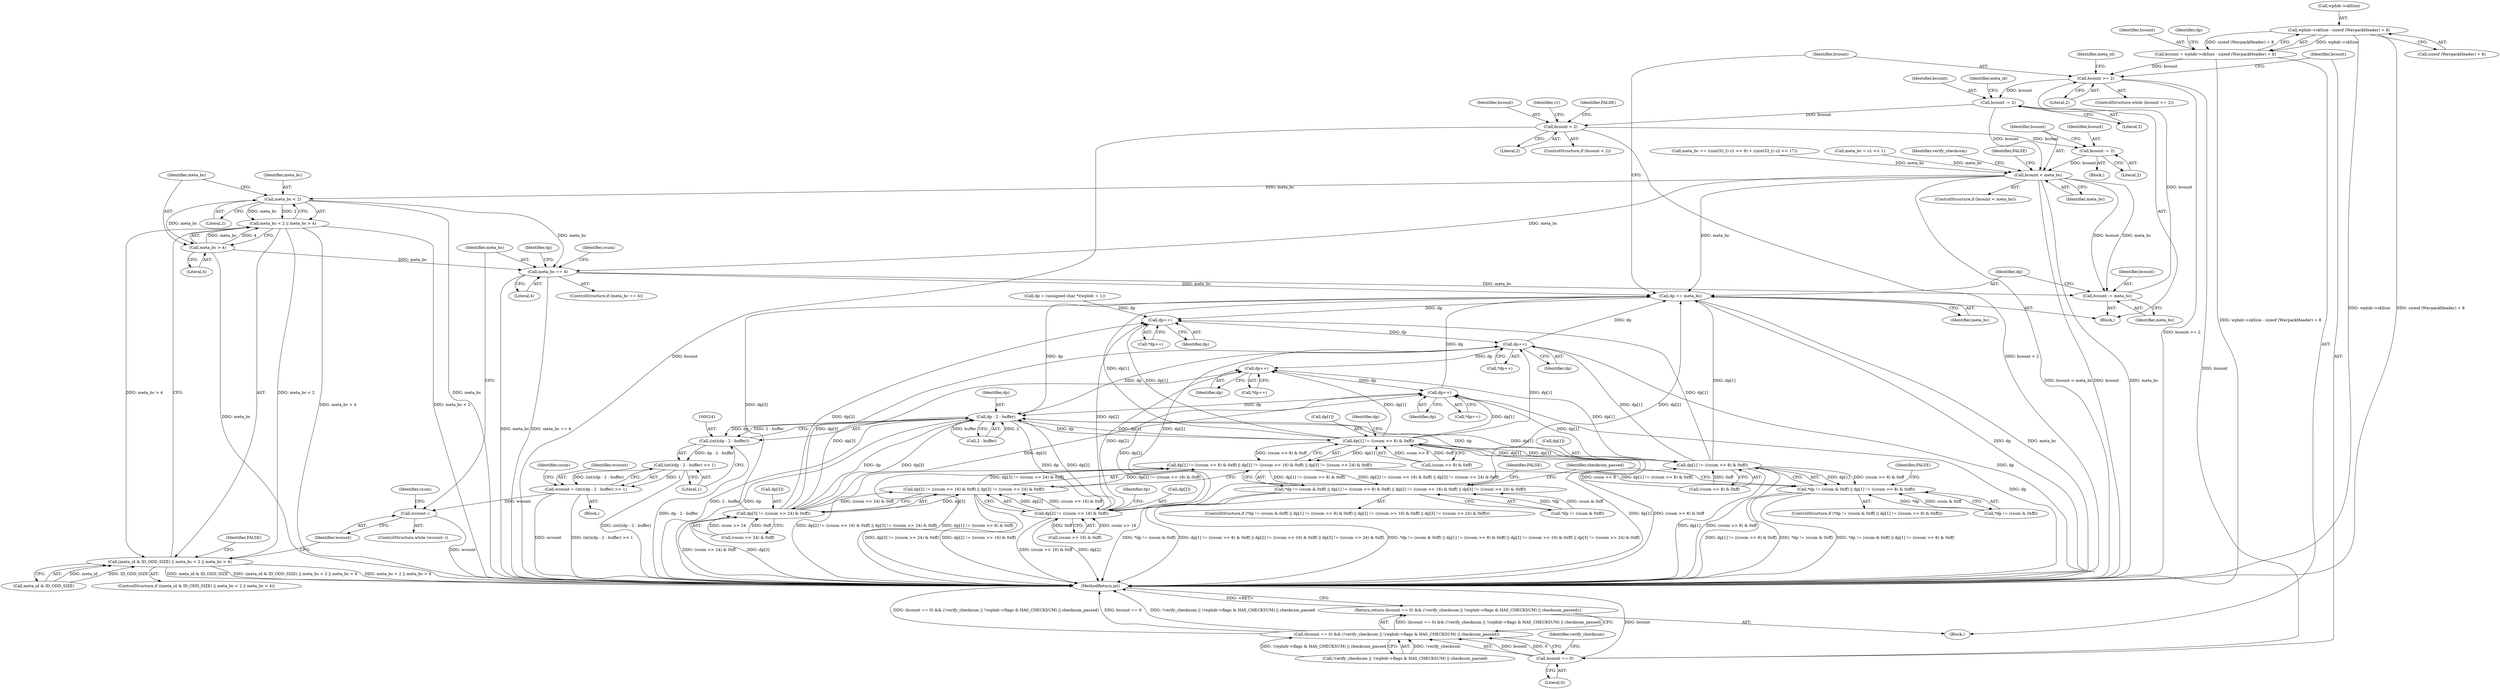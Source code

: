 digraph "0_WavPack_bba5389dc598a92bdf2b297c3ea34620b6679b5b@API" {
"1000140" [label="(Call,wphdr->ckSize - sizeof (WavpackHeader) + 8)"];
"1000138" [label="(Call,bcount = wphdr->ckSize - sizeof (WavpackHeader) + 8)"];
"1000156" [label="(Call,bcount >= 2)"];
"1000175" [label="(Call,bcount -= 2)"];
"1000184" [label="(Call,bcount < 2)"];
"1000212" [label="(Call,bcount -= 2)"];
"1000216" [label="(Call,bcount < meta_bc)"];
"1000261" [label="(Call,meta_bc < 2)"];
"1000260" [label="(Call,meta_bc < 2 || meta_bc > 4)"];
"1000256" [label="(Call,(meta_id & ID_ODD_SIZE) || meta_bc < 2 || meta_bc > 4)"];
"1000264" [label="(Call,meta_bc > 4)"];
"1000282" [label="(Call,meta_bc == 4)"];
"1000353" [label="(Call,bcount -= meta_bc)"];
"1000356" [label="(Call,dp += meta_bc)"];
"1000163" [label="(Call,dp++)"];
"1000168" [label="(Call,dp++)"];
"1000192" [label="(Call,dp++)"];
"1000197" [label="(Call,dp++)"];
"1000242" [label="(Call,dp - 2 - buffer)"];
"1000240" [label="(Call,(int)(dp - 2 - buffer))"];
"1000239" [label="(Call,(int)(dp - 2 - buffer) >> 1)"];
"1000237" [label="(Call,wcount = (int)(dp - 2 - buffer) >> 1)"];
"1000270" [label="(Call,wcount--)"];
"1000295" [label="(Call,dp[1] != ((csum >> 8) & 0xff))"];
"1000294" [label="(Call,dp[1] != ((csum >> 8) & 0xff) || dp[2] != ((csum >> 16) & 0xff) || dp[3] != ((csum >> 24) & 0xff))"];
"1000287" [label="(Call,*dp != (csum & 0xff) || dp[1] != ((csum >> 8) & 0xff) || dp[2] != ((csum >> 16) & 0xff) || dp[3] != ((csum >> 24) & 0xff))"];
"1000333" [label="(Call,*dp != (csum & 0xff) || dp[1] != ((csum >> 8) & 0xff))"];
"1000340" [label="(Call,dp[1] != ((csum >> 8) & 0xff))"];
"1000305" [label="(Call,dp[2] != ((csum >> 16) & 0xff))"];
"1000304" [label="(Call,dp[2] != ((csum >> 16) & 0xff) || dp[3] != ((csum >> 24) & 0xff))"];
"1000314" [label="(Call,dp[3] != ((csum >> 24) & 0xff))"];
"1000361" [label="(Call,bcount == 0)"];
"1000360" [label="(Call,(bcount == 0) && (!verify_checksum || !(wphdr->flags & HAS_CHECKSUM) || checksum_passed))"];
"1000359" [label="(Return,return (bcount == 0) && (!verify_checksum || !(wphdr->flags & HAS_CHECKSUM) || checksum_passed);)"];
"1000283" [label="(Identifier,meta_bc)"];
"1000177" [label="(Literal,2)"];
"1000359" [label="(Return,return (bcount == 0) && (!verify_checksum || !(wphdr->flags & HAS_CHECKSUM) || checksum_passed);)"];
"1000264" [label="(Call,meta_bc > 4)"];
"1000257" [label="(Call,meta_id & ID_ODD_SIZE)"];
"1000357" [label="(Identifier,dp)"];
"1000250" [label="(Identifier,csum)"];
"1000183" [label="(ControlStructure,if (bcount < 2))"];
"1000364" [label="(Call,!verify_checksum || !(wphdr->flags & HAS_CHECKSUM) || checksum_passed)"];
"1000375" [label="(MethodReturn,int)"];
"1000213" [label="(Identifier,bcount)"];
"1000332" [label="(ControlStructure,if (*dp != (csum & 0xff) || dp[1] != ((csum >> 8) & 0xff)))"];
"1000139" [label="(Identifier,bcount)"];
"1000260" [label="(Call,meta_bc < 2 || meta_bc > 4)"];
"1000175" [label="(Call,bcount -= 2)"];
"1000362" [label="(Identifier,bcount)"];
"1000180" [label="(Identifier,meta_id)"];
"1000268" [label="(Identifier,FALSE)"];
"1000188" [label="(Identifier,FALSE)"];
"1000355" [label="(Identifier,meta_bc)"];
"1000316" [label="(Identifier,dp)"];
"1000270" [label="(Call,wcount--)"];
"1000185" [label="(Identifier,bcount)"];
"1000199" [label="(Call,meta_bc += ((uint32_t) c1 << 9) + ((uint32_t) c2 << 17))"];
"1000361" [label="(Call,bcount == 0)"];
"1000299" [label="(Call,(csum >> 8) & 0xff)"];
"1000265" [label="(Identifier,meta_bc)"];
"1000366" [label="(Identifier,verify_checksum)"];
"1000168" [label="(Call,dp++)"];
"1000324" [label="(Identifier,FALSE)"];
"1000286" [label="(ControlStructure,if (*dp != (csum & 0xff) || dp[1] != ((csum >> 8) & 0xff) || dp[2] != ((csum >> 16) & 0xff) || dp[3] != ((csum >> 24) & 0xff)))"];
"1000212" [label="(Call,bcount -= 2)"];
"1000333" [label="(Call,*dp != (csum & 0xff) || dp[1] != ((csum >> 8) & 0xff))"];
"1000159" [label="(Block,)"];
"1000191" [label="(Call,*dp++)"];
"1000140" [label="(Call,wphdr->ckSize - sizeof (WavpackHeader) + 8)"];
"1000261" [label="(Call,meta_bc < 2)"];
"1000198" [label="(Identifier,dp)"];
"1000162" [label="(Call,*dp++)"];
"1000217" [label="(Identifier,bcount)"];
"1000138" [label="(Call,bcount = wphdr->ckSize - sizeof (WavpackHeader) + 8)"];
"1000157" [label="(Identifier,bcount)"];
"1000341" [label="(Call,dp[1])"];
"1000144" [label="(Call,sizeof (WavpackHeader) + 8)"];
"1000229" [label="(Block,)"];
"1000306" [label="(Call,dp[2])"];
"1000284" [label="(Literal,4)"];
"1000242" [label="(Call,dp - 2 - buffer)"];
"1000352" [label="(Identifier,checksum_passed)"];
"1000282" [label="(Call,meta_bc == 4)"];
"1000148" [label="(Call,dp = (unsigned char *)(wphdr + 1))"];
"1000350" [label="(Identifier,FALSE)"];
"1000287" [label="(Call,*dp != (csum & 0xff) || dp[1] != ((csum >> 8) & 0xff) || dp[2] != ((csum >> 16) & 0xff) || dp[3] != ((csum >> 24) & 0xff))"];
"1000334" [label="(Call,*dp != (csum & 0xff))"];
"1000305" [label="(Call,dp[2] != ((csum >> 16) & 0xff))"];
"1000216" [label="(Call,bcount < meta_bc)"];
"1000169" [label="(Identifier,dp)"];
"1000263" [label="(Literal,2)"];
"1000190" [label="(Identifier,c1)"];
"1000161" [label="(Identifier,meta_id)"];
"1000141" [label="(Call,wphdr->ckSize)"];
"1000186" [label="(Literal,2)"];
"1000184" [label="(Call,bcount < 2)"];
"1000309" [label="(Call,(csum >> 16) & 0xff)"];
"1000155" [label="(ControlStructure,while (bcount >= 2))"];
"1000314" [label="(Call,dp[3] != ((csum >> 24) & 0xff))"];
"1000269" [label="(ControlStructure,while (wcount--))"];
"1000266" [label="(Literal,4)"];
"1000240" [label="(Call,(int)(dp - 2 - buffer))"];
"1000344" [label="(Call,(csum >> 8) & 0xff)"];
"1000315" [label="(Call,dp[3])"];
"1000197" [label="(Call,dp++)"];
"1000244" [label="(Call,2 - buffer)"];
"1000318" [label="(Call,(csum >> 24) & 0xff)"];
"1000176" [label="(Identifier,bcount)"];
"1000363" [label="(Literal,0)"];
"1000170" [label="(Call,meta_bc = c1 << 1)"];
"1000290" [label="(Identifier,dp)"];
"1000158" [label="(Literal,2)"];
"1000196" [label="(Call,*dp++)"];
"1000271" [label="(Identifier,wcount)"];
"1000149" [label="(Identifier,dp)"];
"1000163" [label="(Call,dp++)"];
"1000238" [label="(Identifier,wcount)"];
"1000223" [label="(Identifier,verify_checksum)"];
"1000304" [label="(Call,dp[2] != ((csum >> 16) & 0xff) || dp[3] != ((csum >> 24) & 0xff))"];
"1000193" [label="(Identifier,dp)"];
"1000262" [label="(Identifier,meta_bc)"];
"1000255" [label="(ControlStructure,if ((meta_id & ID_ODD_SIZE) || meta_bc < 2 || meta_bc > 4))"];
"1000294" [label="(Call,dp[1] != ((csum >> 8) & 0xff) || dp[2] != ((csum >> 16) & 0xff) || dp[3] != ((csum >> 24) & 0xff))"];
"1000288" [label="(Call,*dp != (csum & 0xff))"];
"1000192" [label="(Call,dp++)"];
"1000156" [label="(Call,bcount >= 2)"];
"1000239" [label="(Call,(int)(dp - 2 - buffer) >> 1)"];
"1000220" [label="(Identifier,FALSE)"];
"1000218" [label="(Identifier,meta_bc)"];
"1000295" [label="(Call,dp[1] != ((csum >> 8) & 0xff))"];
"1000296" [label="(Call,dp[1])"];
"1000247" [label="(Literal,1)"];
"1000354" [label="(Identifier,bcount)"];
"1000182" [label="(Block,)"];
"1000164" [label="(Identifier,dp)"];
"1000256" [label="(Call,(meta_id & ID_ODD_SIZE) || meta_bc < 2 || meta_bc > 4)"];
"1000214" [label="(Literal,2)"];
"1000281" [label="(ControlStructure,if (meta_bc == 4))"];
"1000328" [label="(Identifier,csum)"];
"1000103" [label="(Block,)"];
"1000273" [label="(Identifier,csum)"];
"1000356" [label="(Call,dp += meta_bc)"];
"1000358" [label="(Identifier,meta_bc)"];
"1000215" [label="(ControlStructure,if (bcount < meta_bc))"];
"1000237" [label="(Call,wcount = (int)(dp - 2 - buffer) >> 1)"];
"1000243" [label="(Identifier,dp)"];
"1000340" [label="(Call,dp[1] != ((csum >> 8) & 0xff))"];
"1000360" [label="(Call,(bcount == 0) && (!verify_checksum || !(wphdr->flags & HAS_CHECKSUM) || checksum_passed))"];
"1000353" [label="(Call,bcount -= meta_bc)"];
"1000307" [label="(Identifier,dp)"];
"1000167" [label="(Call,*dp++)"];
"1000140" -> "1000138"  [label="AST: "];
"1000140" -> "1000144"  [label="CFG: "];
"1000141" -> "1000140"  [label="AST: "];
"1000144" -> "1000140"  [label="AST: "];
"1000138" -> "1000140"  [label="CFG: "];
"1000140" -> "1000375"  [label="DDG: wphdr->ckSize"];
"1000140" -> "1000375"  [label="DDG: sizeof (WavpackHeader) + 8"];
"1000140" -> "1000138"  [label="DDG: wphdr->ckSize"];
"1000140" -> "1000138"  [label="DDG: sizeof (WavpackHeader) + 8"];
"1000138" -> "1000103"  [label="AST: "];
"1000139" -> "1000138"  [label="AST: "];
"1000149" -> "1000138"  [label="CFG: "];
"1000138" -> "1000375"  [label="DDG: wphdr->ckSize - sizeof (WavpackHeader) + 8"];
"1000138" -> "1000156"  [label="DDG: bcount"];
"1000156" -> "1000155"  [label="AST: "];
"1000156" -> "1000158"  [label="CFG: "];
"1000157" -> "1000156"  [label="AST: "];
"1000158" -> "1000156"  [label="AST: "];
"1000161" -> "1000156"  [label="CFG: "];
"1000362" -> "1000156"  [label="CFG: "];
"1000156" -> "1000375"  [label="DDG: bcount >= 2"];
"1000353" -> "1000156"  [label="DDG: bcount"];
"1000156" -> "1000175"  [label="DDG: bcount"];
"1000156" -> "1000361"  [label="DDG: bcount"];
"1000175" -> "1000159"  [label="AST: "];
"1000175" -> "1000177"  [label="CFG: "];
"1000176" -> "1000175"  [label="AST: "];
"1000177" -> "1000175"  [label="AST: "];
"1000180" -> "1000175"  [label="CFG: "];
"1000175" -> "1000184"  [label="DDG: bcount"];
"1000175" -> "1000216"  [label="DDG: bcount"];
"1000184" -> "1000183"  [label="AST: "];
"1000184" -> "1000186"  [label="CFG: "];
"1000185" -> "1000184"  [label="AST: "];
"1000186" -> "1000184"  [label="AST: "];
"1000188" -> "1000184"  [label="CFG: "];
"1000190" -> "1000184"  [label="CFG: "];
"1000184" -> "1000375"  [label="DDG: bcount"];
"1000184" -> "1000375"  [label="DDG: bcount < 2"];
"1000184" -> "1000212"  [label="DDG: bcount"];
"1000212" -> "1000182"  [label="AST: "];
"1000212" -> "1000214"  [label="CFG: "];
"1000213" -> "1000212"  [label="AST: "];
"1000214" -> "1000212"  [label="AST: "];
"1000217" -> "1000212"  [label="CFG: "];
"1000212" -> "1000216"  [label="DDG: bcount"];
"1000216" -> "1000215"  [label="AST: "];
"1000216" -> "1000218"  [label="CFG: "];
"1000217" -> "1000216"  [label="AST: "];
"1000218" -> "1000216"  [label="AST: "];
"1000220" -> "1000216"  [label="CFG: "];
"1000223" -> "1000216"  [label="CFG: "];
"1000216" -> "1000375"  [label="DDG: bcount < meta_bc"];
"1000216" -> "1000375"  [label="DDG: bcount"];
"1000216" -> "1000375"  [label="DDG: meta_bc"];
"1000199" -> "1000216"  [label="DDG: meta_bc"];
"1000170" -> "1000216"  [label="DDG: meta_bc"];
"1000216" -> "1000261"  [label="DDG: meta_bc"];
"1000216" -> "1000282"  [label="DDG: meta_bc"];
"1000216" -> "1000353"  [label="DDG: meta_bc"];
"1000216" -> "1000353"  [label="DDG: bcount"];
"1000216" -> "1000356"  [label="DDG: meta_bc"];
"1000261" -> "1000260"  [label="AST: "];
"1000261" -> "1000263"  [label="CFG: "];
"1000262" -> "1000261"  [label="AST: "];
"1000263" -> "1000261"  [label="AST: "];
"1000265" -> "1000261"  [label="CFG: "];
"1000260" -> "1000261"  [label="CFG: "];
"1000261" -> "1000375"  [label="DDG: meta_bc"];
"1000261" -> "1000260"  [label="DDG: meta_bc"];
"1000261" -> "1000260"  [label="DDG: 2"];
"1000261" -> "1000264"  [label="DDG: meta_bc"];
"1000261" -> "1000282"  [label="DDG: meta_bc"];
"1000260" -> "1000256"  [label="AST: "];
"1000260" -> "1000264"  [label="CFG: "];
"1000264" -> "1000260"  [label="AST: "];
"1000256" -> "1000260"  [label="CFG: "];
"1000260" -> "1000375"  [label="DDG: meta_bc > 4"];
"1000260" -> "1000375"  [label="DDG: meta_bc < 2"];
"1000260" -> "1000256"  [label="DDG: meta_bc < 2"];
"1000260" -> "1000256"  [label="DDG: meta_bc > 4"];
"1000264" -> "1000260"  [label="DDG: meta_bc"];
"1000264" -> "1000260"  [label="DDG: 4"];
"1000256" -> "1000255"  [label="AST: "];
"1000256" -> "1000257"  [label="CFG: "];
"1000257" -> "1000256"  [label="AST: "];
"1000268" -> "1000256"  [label="CFG: "];
"1000271" -> "1000256"  [label="CFG: "];
"1000256" -> "1000375"  [label="DDG: meta_bc < 2 || meta_bc > 4"];
"1000256" -> "1000375"  [label="DDG: meta_id & ID_ODD_SIZE"];
"1000256" -> "1000375"  [label="DDG: (meta_id & ID_ODD_SIZE) || meta_bc < 2 || meta_bc > 4"];
"1000257" -> "1000256"  [label="DDG: meta_id"];
"1000257" -> "1000256"  [label="DDG: ID_ODD_SIZE"];
"1000264" -> "1000266"  [label="CFG: "];
"1000265" -> "1000264"  [label="AST: "];
"1000266" -> "1000264"  [label="AST: "];
"1000264" -> "1000375"  [label="DDG: meta_bc"];
"1000264" -> "1000282"  [label="DDG: meta_bc"];
"1000282" -> "1000281"  [label="AST: "];
"1000282" -> "1000284"  [label="CFG: "];
"1000283" -> "1000282"  [label="AST: "];
"1000284" -> "1000282"  [label="AST: "];
"1000290" -> "1000282"  [label="CFG: "];
"1000328" -> "1000282"  [label="CFG: "];
"1000282" -> "1000375"  [label="DDG: meta_bc == 4"];
"1000282" -> "1000375"  [label="DDG: meta_bc"];
"1000282" -> "1000353"  [label="DDG: meta_bc"];
"1000282" -> "1000356"  [label="DDG: meta_bc"];
"1000353" -> "1000159"  [label="AST: "];
"1000353" -> "1000355"  [label="CFG: "];
"1000354" -> "1000353"  [label="AST: "];
"1000355" -> "1000353"  [label="AST: "];
"1000357" -> "1000353"  [label="CFG: "];
"1000356" -> "1000159"  [label="AST: "];
"1000356" -> "1000358"  [label="CFG: "];
"1000357" -> "1000356"  [label="AST: "];
"1000358" -> "1000356"  [label="AST: "];
"1000157" -> "1000356"  [label="CFG: "];
"1000356" -> "1000375"  [label="DDG: dp"];
"1000356" -> "1000375"  [label="DDG: meta_bc"];
"1000356" -> "1000163"  [label="DDG: dp"];
"1000314" -> "1000356"  [label="DDG: dp[3]"];
"1000168" -> "1000356"  [label="DDG: dp"];
"1000295" -> "1000356"  [label="DDG: dp[1]"];
"1000305" -> "1000356"  [label="DDG: dp[2]"];
"1000340" -> "1000356"  [label="DDG: dp[1]"];
"1000242" -> "1000356"  [label="DDG: dp"];
"1000197" -> "1000356"  [label="DDG: dp"];
"1000163" -> "1000162"  [label="AST: "];
"1000163" -> "1000164"  [label="CFG: "];
"1000164" -> "1000163"  [label="AST: "];
"1000162" -> "1000163"  [label="CFG: "];
"1000314" -> "1000163"  [label="DDG: dp[3]"];
"1000295" -> "1000163"  [label="DDG: dp[1]"];
"1000340" -> "1000163"  [label="DDG: dp[1]"];
"1000148" -> "1000163"  [label="DDG: dp"];
"1000305" -> "1000163"  [label="DDG: dp[2]"];
"1000163" -> "1000168"  [label="DDG: dp"];
"1000168" -> "1000167"  [label="AST: "];
"1000168" -> "1000169"  [label="CFG: "];
"1000169" -> "1000168"  [label="AST: "];
"1000167" -> "1000168"  [label="CFG: "];
"1000168" -> "1000375"  [label="DDG: dp"];
"1000314" -> "1000168"  [label="DDG: dp[3]"];
"1000295" -> "1000168"  [label="DDG: dp[1]"];
"1000305" -> "1000168"  [label="DDG: dp[2]"];
"1000340" -> "1000168"  [label="DDG: dp[1]"];
"1000168" -> "1000192"  [label="DDG: dp"];
"1000168" -> "1000242"  [label="DDG: dp"];
"1000192" -> "1000191"  [label="AST: "];
"1000192" -> "1000193"  [label="CFG: "];
"1000193" -> "1000192"  [label="AST: "];
"1000191" -> "1000192"  [label="CFG: "];
"1000314" -> "1000192"  [label="DDG: dp[3]"];
"1000295" -> "1000192"  [label="DDG: dp[1]"];
"1000305" -> "1000192"  [label="DDG: dp[2]"];
"1000340" -> "1000192"  [label="DDG: dp[1]"];
"1000192" -> "1000197"  [label="DDG: dp"];
"1000197" -> "1000196"  [label="AST: "];
"1000197" -> "1000198"  [label="CFG: "];
"1000198" -> "1000197"  [label="AST: "];
"1000196" -> "1000197"  [label="CFG: "];
"1000197" -> "1000375"  [label="DDG: dp"];
"1000314" -> "1000197"  [label="DDG: dp[3]"];
"1000295" -> "1000197"  [label="DDG: dp[1]"];
"1000305" -> "1000197"  [label="DDG: dp[2]"];
"1000340" -> "1000197"  [label="DDG: dp[1]"];
"1000197" -> "1000242"  [label="DDG: dp"];
"1000242" -> "1000240"  [label="AST: "];
"1000242" -> "1000244"  [label="CFG: "];
"1000243" -> "1000242"  [label="AST: "];
"1000244" -> "1000242"  [label="AST: "];
"1000240" -> "1000242"  [label="CFG: "];
"1000242" -> "1000375"  [label="DDG: 2 - buffer"];
"1000242" -> "1000375"  [label="DDG: dp"];
"1000242" -> "1000240"  [label="DDG: dp"];
"1000242" -> "1000240"  [label="DDG: 2 - buffer"];
"1000314" -> "1000242"  [label="DDG: dp[3]"];
"1000295" -> "1000242"  [label="DDG: dp[1]"];
"1000305" -> "1000242"  [label="DDG: dp[2]"];
"1000340" -> "1000242"  [label="DDG: dp[1]"];
"1000244" -> "1000242"  [label="DDG: 2"];
"1000244" -> "1000242"  [label="DDG: buffer"];
"1000242" -> "1000295"  [label="DDG: dp"];
"1000242" -> "1000305"  [label="DDG: dp"];
"1000242" -> "1000314"  [label="DDG: dp"];
"1000242" -> "1000340"  [label="DDG: dp"];
"1000240" -> "1000239"  [label="AST: "];
"1000241" -> "1000240"  [label="AST: "];
"1000247" -> "1000240"  [label="CFG: "];
"1000240" -> "1000375"  [label="DDG: dp - 2 - buffer"];
"1000240" -> "1000239"  [label="DDG: dp - 2 - buffer"];
"1000239" -> "1000237"  [label="AST: "];
"1000239" -> "1000247"  [label="CFG: "];
"1000247" -> "1000239"  [label="AST: "];
"1000237" -> "1000239"  [label="CFG: "];
"1000239" -> "1000375"  [label="DDG: (int)(dp - 2 - buffer)"];
"1000239" -> "1000237"  [label="DDG: (int)(dp - 2 - buffer)"];
"1000239" -> "1000237"  [label="DDG: 1"];
"1000237" -> "1000229"  [label="AST: "];
"1000238" -> "1000237"  [label="AST: "];
"1000250" -> "1000237"  [label="CFG: "];
"1000237" -> "1000375"  [label="DDG: (int)(dp - 2 - buffer) >> 1"];
"1000237" -> "1000375"  [label="DDG: wcount"];
"1000237" -> "1000270"  [label="DDG: wcount"];
"1000270" -> "1000269"  [label="AST: "];
"1000270" -> "1000271"  [label="CFG: "];
"1000271" -> "1000270"  [label="AST: "];
"1000273" -> "1000270"  [label="CFG: "];
"1000283" -> "1000270"  [label="CFG: "];
"1000270" -> "1000375"  [label="DDG: wcount"];
"1000295" -> "1000294"  [label="AST: "];
"1000295" -> "1000299"  [label="CFG: "];
"1000296" -> "1000295"  [label="AST: "];
"1000299" -> "1000295"  [label="AST: "];
"1000307" -> "1000295"  [label="CFG: "];
"1000294" -> "1000295"  [label="CFG: "];
"1000295" -> "1000375"  [label="DDG: dp[1]"];
"1000295" -> "1000375"  [label="DDG: (csum >> 8) & 0xff"];
"1000295" -> "1000294"  [label="DDG: dp[1]"];
"1000295" -> "1000294"  [label="DDG: (csum >> 8) & 0xff"];
"1000340" -> "1000295"  [label="DDG: dp[1]"];
"1000299" -> "1000295"  [label="DDG: csum >> 8"];
"1000299" -> "1000295"  [label="DDG: 0xff"];
"1000295" -> "1000340"  [label="DDG: dp[1]"];
"1000294" -> "1000287"  [label="AST: "];
"1000294" -> "1000304"  [label="CFG: "];
"1000304" -> "1000294"  [label="AST: "];
"1000287" -> "1000294"  [label="CFG: "];
"1000294" -> "1000375"  [label="DDG: dp[2] != ((csum >> 16) & 0xff) || dp[3] != ((csum >> 24) & 0xff)"];
"1000294" -> "1000375"  [label="DDG: dp[1] != ((csum >> 8) & 0xff)"];
"1000294" -> "1000287"  [label="DDG: dp[1] != ((csum >> 8) & 0xff)"];
"1000294" -> "1000287"  [label="DDG: dp[2] != ((csum >> 16) & 0xff) || dp[3] != ((csum >> 24) & 0xff)"];
"1000304" -> "1000294"  [label="DDG: dp[2] != ((csum >> 16) & 0xff)"];
"1000304" -> "1000294"  [label="DDG: dp[3] != ((csum >> 24) & 0xff)"];
"1000294" -> "1000333"  [label="DDG: dp[1] != ((csum >> 8) & 0xff)"];
"1000287" -> "1000286"  [label="AST: "];
"1000287" -> "1000288"  [label="CFG: "];
"1000288" -> "1000287"  [label="AST: "];
"1000324" -> "1000287"  [label="CFG: "];
"1000352" -> "1000287"  [label="CFG: "];
"1000287" -> "1000375"  [label="DDG: dp[1] != ((csum >> 8) & 0xff) || dp[2] != ((csum >> 16) & 0xff) || dp[3] != ((csum >> 24) & 0xff)"];
"1000287" -> "1000375"  [label="DDG: *dp != (csum & 0xff) || dp[1] != ((csum >> 8) & 0xff) || dp[2] != ((csum >> 16) & 0xff) || dp[3] != ((csum >> 24) & 0xff)"];
"1000287" -> "1000375"  [label="DDG: *dp != (csum & 0xff)"];
"1000288" -> "1000287"  [label="DDG: *dp"];
"1000288" -> "1000287"  [label="DDG: csum & 0xff"];
"1000333" -> "1000332"  [label="AST: "];
"1000333" -> "1000334"  [label="CFG: "];
"1000333" -> "1000340"  [label="CFG: "];
"1000334" -> "1000333"  [label="AST: "];
"1000340" -> "1000333"  [label="AST: "];
"1000350" -> "1000333"  [label="CFG: "];
"1000352" -> "1000333"  [label="CFG: "];
"1000333" -> "1000375"  [label="DDG: *dp != (csum & 0xff)"];
"1000333" -> "1000375"  [label="DDG: *dp != (csum & 0xff) || dp[1] != ((csum >> 8) & 0xff)"];
"1000333" -> "1000375"  [label="DDG: dp[1] != ((csum >> 8) & 0xff)"];
"1000334" -> "1000333"  [label="DDG: *dp"];
"1000334" -> "1000333"  [label="DDG: csum & 0xff"];
"1000340" -> "1000333"  [label="DDG: dp[1]"];
"1000340" -> "1000333"  [label="DDG: (csum >> 8) & 0xff"];
"1000340" -> "1000344"  [label="CFG: "];
"1000341" -> "1000340"  [label="AST: "];
"1000344" -> "1000340"  [label="AST: "];
"1000340" -> "1000375"  [label="DDG: (csum >> 8) & 0xff"];
"1000340" -> "1000375"  [label="DDG: dp[1]"];
"1000344" -> "1000340"  [label="DDG: csum >> 8"];
"1000344" -> "1000340"  [label="DDG: 0xff"];
"1000305" -> "1000304"  [label="AST: "];
"1000305" -> "1000309"  [label="CFG: "];
"1000306" -> "1000305"  [label="AST: "];
"1000309" -> "1000305"  [label="AST: "];
"1000316" -> "1000305"  [label="CFG: "];
"1000304" -> "1000305"  [label="CFG: "];
"1000305" -> "1000375"  [label="DDG: (csum >> 16) & 0xff"];
"1000305" -> "1000375"  [label="DDG: dp[2]"];
"1000305" -> "1000304"  [label="DDG: dp[2]"];
"1000305" -> "1000304"  [label="DDG: (csum >> 16) & 0xff"];
"1000309" -> "1000305"  [label="DDG: csum >> 16"];
"1000309" -> "1000305"  [label="DDG: 0xff"];
"1000304" -> "1000314"  [label="CFG: "];
"1000314" -> "1000304"  [label="AST: "];
"1000304" -> "1000375"  [label="DDG: dp[2] != ((csum >> 16) & 0xff)"];
"1000304" -> "1000375"  [label="DDG: dp[3] != ((csum >> 24) & 0xff)"];
"1000314" -> "1000304"  [label="DDG: dp[3]"];
"1000314" -> "1000304"  [label="DDG: (csum >> 24) & 0xff"];
"1000314" -> "1000318"  [label="CFG: "];
"1000315" -> "1000314"  [label="AST: "];
"1000318" -> "1000314"  [label="AST: "];
"1000314" -> "1000375"  [label="DDG: dp[3]"];
"1000314" -> "1000375"  [label="DDG: (csum >> 24) & 0xff"];
"1000318" -> "1000314"  [label="DDG: csum >> 24"];
"1000318" -> "1000314"  [label="DDG: 0xff"];
"1000361" -> "1000360"  [label="AST: "];
"1000361" -> "1000363"  [label="CFG: "];
"1000362" -> "1000361"  [label="AST: "];
"1000363" -> "1000361"  [label="AST: "];
"1000366" -> "1000361"  [label="CFG: "];
"1000360" -> "1000361"  [label="CFG: "];
"1000361" -> "1000375"  [label="DDG: bcount"];
"1000361" -> "1000360"  [label="DDG: bcount"];
"1000361" -> "1000360"  [label="DDG: 0"];
"1000360" -> "1000359"  [label="AST: "];
"1000360" -> "1000364"  [label="CFG: "];
"1000364" -> "1000360"  [label="AST: "];
"1000359" -> "1000360"  [label="CFG: "];
"1000360" -> "1000375"  [label="DDG: bcount == 0"];
"1000360" -> "1000375"  [label="DDG: !verify_checksum || !(wphdr->flags & HAS_CHECKSUM) || checksum_passed"];
"1000360" -> "1000375"  [label="DDG: (bcount == 0) && (!verify_checksum || !(wphdr->flags & HAS_CHECKSUM) || checksum_passed)"];
"1000360" -> "1000359"  [label="DDG: (bcount == 0) && (!verify_checksum || !(wphdr->flags & HAS_CHECKSUM) || checksum_passed)"];
"1000364" -> "1000360"  [label="DDG: !verify_checksum"];
"1000364" -> "1000360"  [label="DDG: !(wphdr->flags & HAS_CHECKSUM) || checksum_passed"];
"1000359" -> "1000103"  [label="AST: "];
"1000375" -> "1000359"  [label="CFG: "];
"1000359" -> "1000375"  [label="DDG: <RET>"];
}
